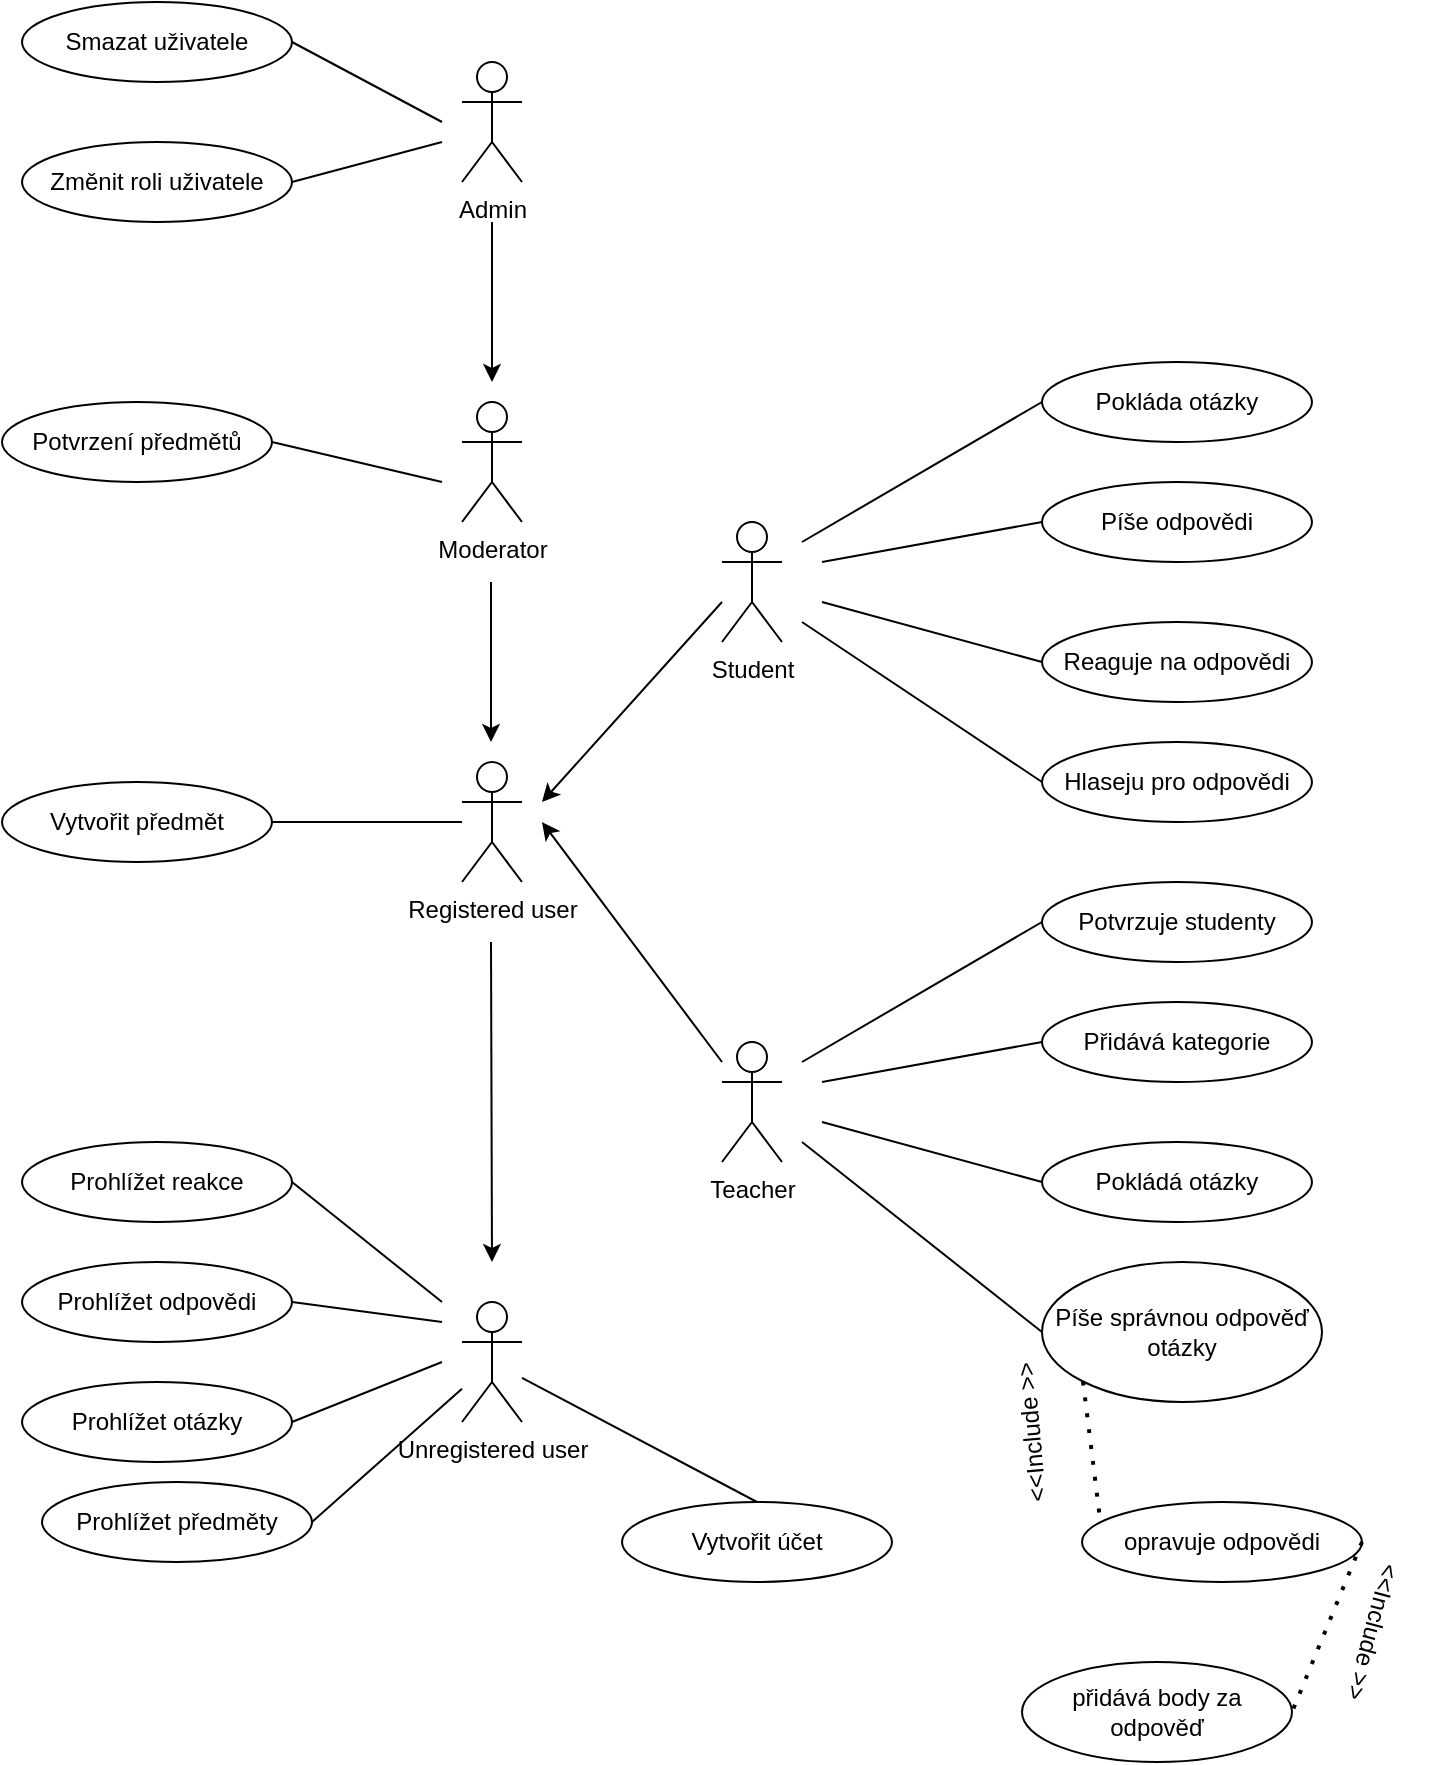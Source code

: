 <mxfile>
    <diagram id="y5Ir1uq-bIaTkiJV2Tjh" name="Page-1">
        <mxGraphModel dx="1025" dy="431" grid="1" gridSize="10" guides="1" tooltips="1" connect="1" arrows="1" fold="1" page="1" pageScale="1" pageWidth="850" pageHeight="1100" math="0" shadow="0">
            <root>
                <mxCell id="0"/>
                <mxCell id="1" parent="0"/>
                <mxCell id="QSaYC3hY5f7kPyK0T7Ko-4" value="&lt;div&gt;Admin&lt;/div&gt;&lt;div&gt;&lt;br&gt;&lt;/div&gt;" style="shape=umlActor;verticalLabelPosition=bottom;verticalAlign=top;html=1;outlineConnect=0;" parent="1" vertex="1">
                    <mxGeometry x="260" y="170" width="30" height="60" as="geometry"/>
                </mxCell>
                <mxCell id="QSaYC3hY5f7kPyK0T7Ko-5" value="Smazat uživatele" style="ellipse;whiteSpace=wrap;html=1;" parent="1" vertex="1">
                    <mxGeometry x="40" y="140" width="135" height="40" as="geometry"/>
                </mxCell>
                <mxCell id="QSaYC3hY5f7kPyK0T7Ko-8" value="Změnit roli uživatele" style="ellipse;whiteSpace=wrap;html=1;" parent="1" vertex="1">
                    <mxGeometry x="40" y="210" width="135" height="40" as="geometry"/>
                </mxCell>
                <mxCell id="QSaYC3hY5f7kPyK0T7Ko-15" value="Moderator" style="shape=umlActor;verticalLabelPosition=bottom;verticalAlign=top;html=1;outlineConnect=0;" parent="1" vertex="1">
                    <mxGeometry x="260" y="340" width="30" height="60" as="geometry"/>
                </mxCell>
                <mxCell id="QSaYC3hY5f7kPyK0T7Ko-17" value="Potvrzení předmětů" style="ellipse;whiteSpace=wrap;html=1;" parent="1" vertex="1">
                    <mxGeometry x="30" y="340" width="135" height="40" as="geometry"/>
                </mxCell>
                <mxCell id="QSaYC3hY5f7kPyK0T7Ko-26" value="Student" style="shape=umlActor;verticalLabelPosition=bottom;verticalAlign=top;html=1;outlineConnect=0;" parent="1" vertex="1">
                    <mxGeometry x="390" y="400" width="30" height="60" as="geometry"/>
                </mxCell>
                <mxCell id="QSaYC3hY5f7kPyK0T7Ko-29" value="Pokláda otázky" style="ellipse;whiteSpace=wrap;html=1;" parent="1" vertex="1">
                    <mxGeometry x="550" y="320" width="135" height="40" as="geometry"/>
                </mxCell>
                <mxCell id="QSaYC3hY5f7kPyK0T7Ko-30" value="Píše odpovědi" style="ellipse;whiteSpace=wrap;html=1;" parent="1" vertex="1">
                    <mxGeometry x="550" y="380" width="135" height="40" as="geometry"/>
                </mxCell>
                <mxCell id="QSaYC3hY5f7kPyK0T7Ko-34" value="Reaguje na odpovědi" style="ellipse;whiteSpace=wrap;html=1;" parent="1" vertex="1">
                    <mxGeometry x="550" y="450" width="135" height="40" as="geometry"/>
                </mxCell>
                <mxCell id="QSaYC3hY5f7kPyK0T7Ko-35" value="Hlaseju pro odpovědi" style="ellipse;whiteSpace=wrap;html=1;" parent="1" vertex="1">
                    <mxGeometry x="550" y="510" width="135" height="40" as="geometry"/>
                </mxCell>
                <mxCell id="QSaYC3hY5f7kPyK0T7Ko-37" value="" style="endArrow=none;html=1;rounded=0;entryX=0;entryY=0.5;entryDx=0;entryDy=0;" parent="1" target="QSaYC3hY5f7kPyK0T7Ko-29" edge="1">
                    <mxGeometry width="50" height="50" relative="1" as="geometry">
                        <mxPoint x="430" y="410" as="sourcePoint"/>
                        <mxPoint x="440" y="370" as="targetPoint"/>
                    </mxGeometry>
                </mxCell>
                <mxCell id="QSaYC3hY5f7kPyK0T7Ko-38" value="" style="endArrow=none;html=1;rounded=0;entryX=0;entryY=0.5;entryDx=0;entryDy=0;" parent="1" target="QSaYC3hY5f7kPyK0T7Ko-30" edge="1">
                    <mxGeometry width="50" height="50" relative="1" as="geometry">
                        <mxPoint x="440" y="420" as="sourcePoint"/>
                        <mxPoint x="440" y="370" as="targetPoint"/>
                    </mxGeometry>
                </mxCell>
                <mxCell id="QSaYC3hY5f7kPyK0T7Ko-39" value="" style="endArrow=none;html=1;rounded=0;entryX=0;entryY=0.5;entryDx=0;entryDy=0;" parent="1" target="QSaYC3hY5f7kPyK0T7Ko-34" edge="1">
                    <mxGeometry width="50" height="50" relative="1" as="geometry">
                        <mxPoint x="440" y="440" as="sourcePoint"/>
                        <mxPoint x="440" y="370" as="targetPoint"/>
                    </mxGeometry>
                </mxCell>
                <mxCell id="QSaYC3hY5f7kPyK0T7Ko-40" value="" style="endArrow=none;html=1;rounded=0;entryX=0;entryY=0.5;entryDx=0;entryDy=0;" parent="1" target="QSaYC3hY5f7kPyK0T7Ko-35" edge="1">
                    <mxGeometry width="50" height="50" relative="1" as="geometry">
                        <mxPoint x="430" y="450" as="sourcePoint"/>
                        <mxPoint x="440" y="370" as="targetPoint"/>
                    </mxGeometry>
                </mxCell>
                <mxCell id="QSaYC3hY5f7kPyK0T7Ko-41" value="Registered user" style="shape=umlActor;verticalLabelPosition=bottom;verticalAlign=top;html=1;outlineConnect=0;" parent="1" vertex="1">
                    <mxGeometry x="260" y="520" width="30" height="60" as="geometry"/>
                </mxCell>
                <mxCell id="QSaYC3hY5f7kPyK0T7Ko-42" value="Vytvořit předmět" style="ellipse;whiteSpace=wrap;html=1;" parent="1" vertex="1">
                    <mxGeometry x="30" y="530" width="135" height="40" as="geometry"/>
                </mxCell>
                <mxCell id="QSaYC3hY5f7kPyK0T7Ko-43" value="" style="endArrow=none;html=1;rounded=0;exitX=1;exitY=0.5;exitDx=0;exitDy=0;" parent="1" source="QSaYC3hY5f7kPyK0T7Ko-42" target="QSaYC3hY5f7kPyK0T7Ko-41" edge="1">
                    <mxGeometry width="50" height="50" relative="1" as="geometry">
                        <mxPoint x="320" y="630" as="sourcePoint"/>
                        <mxPoint x="370" y="580" as="targetPoint"/>
                    </mxGeometry>
                </mxCell>
                <mxCell id="QSaYC3hY5f7kPyK0T7Ko-55" value="Teacher" style="shape=umlActor;verticalLabelPosition=bottom;verticalAlign=top;html=1;outlineConnect=0;" parent="1" vertex="1">
                    <mxGeometry x="390" y="660" width="30" height="60" as="geometry"/>
                </mxCell>
                <mxCell id="QSaYC3hY5f7kPyK0T7Ko-56" value="Potvrzuje studenty" style="ellipse;whiteSpace=wrap;html=1;" parent="1" vertex="1">
                    <mxGeometry x="550" y="580" width="135" height="40" as="geometry"/>
                </mxCell>
                <mxCell id="QSaYC3hY5f7kPyK0T7Ko-57" value="Přidává kategorie" style="ellipse;whiteSpace=wrap;html=1;" parent="1" vertex="1">
                    <mxGeometry x="550" y="640" width="135" height="40" as="geometry"/>
                </mxCell>
                <mxCell id="QSaYC3hY5f7kPyK0T7Ko-58" value="Pokládá otázky" style="ellipse;whiteSpace=wrap;html=1;" parent="1" vertex="1">
                    <mxGeometry x="550" y="710" width="135" height="40" as="geometry"/>
                </mxCell>
                <mxCell id="QSaYC3hY5f7kPyK0T7Ko-59" value="Píše správnou odpověď&lt;br&gt;otázky" style="ellipse;whiteSpace=wrap;html=1;" parent="1" vertex="1">
                    <mxGeometry x="550" y="770" width="140" height="70" as="geometry"/>
                </mxCell>
                <mxCell id="QSaYC3hY5f7kPyK0T7Ko-60" value="" style="endArrow=none;html=1;rounded=0;entryX=0;entryY=0.5;entryDx=0;entryDy=0;" parent="1" target="QSaYC3hY5f7kPyK0T7Ko-56" edge="1">
                    <mxGeometry width="50" height="50" relative="1" as="geometry">
                        <mxPoint x="430" y="670" as="sourcePoint"/>
                        <mxPoint x="440" y="630" as="targetPoint"/>
                    </mxGeometry>
                </mxCell>
                <mxCell id="QSaYC3hY5f7kPyK0T7Ko-61" value="" style="endArrow=none;html=1;rounded=0;entryX=0;entryY=0.5;entryDx=0;entryDy=0;" parent="1" target="QSaYC3hY5f7kPyK0T7Ko-57" edge="1">
                    <mxGeometry width="50" height="50" relative="1" as="geometry">
                        <mxPoint x="440" y="680" as="sourcePoint"/>
                        <mxPoint x="440" y="630" as="targetPoint"/>
                    </mxGeometry>
                </mxCell>
                <mxCell id="QSaYC3hY5f7kPyK0T7Ko-62" value="" style="endArrow=none;html=1;rounded=0;entryX=0;entryY=0.5;entryDx=0;entryDy=0;" parent="1" target="QSaYC3hY5f7kPyK0T7Ko-58" edge="1">
                    <mxGeometry width="50" height="50" relative="1" as="geometry">
                        <mxPoint x="440" y="700" as="sourcePoint"/>
                        <mxPoint x="440" y="630" as="targetPoint"/>
                    </mxGeometry>
                </mxCell>
                <mxCell id="QSaYC3hY5f7kPyK0T7Ko-63" value="" style="endArrow=none;html=1;rounded=0;entryX=0;entryY=0.5;entryDx=0;entryDy=0;" parent="1" target="QSaYC3hY5f7kPyK0T7Ko-59" edge="1">
                    <mxGeometry width="50" height="50" relative="1" as="geometry">
                        <mxPoint x="430" y="710" as="sourcePoint"/>
                        <mxPoint x="440" y="630" as="targetPoint"/>
                    </mxGeometry>
                </mxCell>
                <mxCell id="QSaYC3hY5f7kPyK0T7Ko-67" value="" style="endArrow=none;html=1;rounded=0;exitX=1;exitY=0.5;exitDx=0;exitDy=0;" parent="1" source="QSaYC3hY5f7kPyK0T7Ko-17" edge="1">
                    <mxGeometry width="50" height="50" relative="1" as="geometry">
                        <mxPoint x="190" y="450" as="sourcePoint"/>
                        <mxPoint x="250" y="380" as="targetPoint"/>
                    </mxGeometry>
                </mxCell>
                <mxCell id="QSaYC3hY5f7kPyK0T7Ko-68" value="" style="endArrow=none;html=1;rounded=0;entryX=1;entryY=0.5;entryDx=0;entryDy=0;" parent="1" target="QSaYC3hY5f7kPyK0T7Ko-5" edge="1">
                    <mxGeometry width="50" height="50" relative="1" as="geometry">
                        <mxPoint x="250" y="200" as="sourcePoint"/>
                        <mxPoint x="330" y="450" as="targetPoint"/>
                    </mxGeometry>
                </mxCell>
                <mxCell id="QSaYC3hY5f7kPyK0T7Ko-69" value="" style="endArrow=none;html=1;rounded=0;entryX=1;entryY=0.5;entryDx=0;entryDy=0;" parent="1" target="QSaYC3hY5f7kPyK0T7Ko-8" edge="1">
                    <mxGeometry width="50" height="50" relative="1" as="geometry">
                        <mxPoint x="250" y="210" as="sourcePoint"/>
                        <mxPoint x="220" y="220" as="targetPoint"/>
                    </mxGeometry>
                </mxCell>
                <mxCell id="QSaYC3hY5f7kPyK0T7Ko-70" value="" style="endArrow=classic;html=1;rounded=0;" parent="1" edge="1">
                    <mxGeometry width="50" height="50" relative="1" as="geometry">
                        <mxPoint x="275" y="250" as="sourcePoint"/>
                        <mxPoint x="275" y="330" as="targetPoint"/>
                    </mxGeometry>
                </mxCell>
                <mxCell id="QSaYC3hY5f7kPyK0T7Ko-73" value="" style="endArrow=classic;html=1;rounded=0;" parent="1" edge="1">
                    <mxGeometry width="50" height="50" relative="1" as="geometry">
                        <mxPoint x="274.5" y="430" as="sourcePoint"/>
                        <mxPoint x="274.5" y="510" as="targetPoint"/>
                    </mxGeometry>
                </mxCell>
                <mxCell id="QSaYC3hY5f7kPyK0T7Ko-75" value="" style="endArrow=classic;html=1;rounded=0;" parent="1" edge="1">
                    <mxGeometry width="50" height="50" relative="1" as="geometry">
                        <mxPoint x="390" y="670" as="sourcePoint"/>
                        <mxPoint x="300" y="550" as="targetPoint"/>
                    </mxGeometry>
                </mxCell>
                <mxCell id="QSaYC3hY5f7kPyK0T7Ko-76" value="" style="endArrow=classic;html=1;rounded=0;" parent="1" edge="1">
                    <mxGeometry width="50" height="50" relative="1" as="geometry">
                        <mxPoint x="390" y="440" as="sourcePoint"/>
                        <mxPoint x="300" y="540" as="targetPoint"/>
                    </mxGeometry>
                </mxCell>
                <mxCell id="QSaYC3hY5f7kPyK0T7Ko-77" value="Unregistered user" style="shape=umlActor;verticalLabelPosition=bottom;verticalAlign=top;html=1;outlineConnect=0;" parent="1" vertex="1">
                    <mxGeometry x="260" y="790" width="30" height="60" as="geometry"/>
                </mxCell>
                <mxCell id="QSaYC3hY5f7kPyK0T7Ko-78" value="" style="endArrow=classic;html=1;rounded=0;" parent="1" edge="1">
                    <mxGeometry width="50" height="50" relative="1" as="geometry">
                        <mxPoint x="274.5" y="610" as="sourcePoint"/>
                        <mxPoint x="275" y="770" as="targetPoint"/>
                    </mxGeometry>
                </mxCell>
                <mxCell id="QSaYC3hY5f7kPyK0T7Ko-79" value="Prohlížet reakce" style="ellipse;whiteSpace=wrap;html=1;" parent="1" vertex="1">
                    <mxGeometry x="40" y="710" width="135" height="40" as="geometry"/>
                </mxCell>
                <mxCell id="QSaYC3hY5f7kPyK0T7Ko-80" value="Prohlížet odpovědi" style="ellipse;whiteSpace=wrap;html=1;" parent="1" vertex="1">
                    <mxGeometry x="40" y="770" width="135" height="40" as="geometry"/>
                </mxCell>
                <mxCell id="QSaYC3hY5f7kPyK0T7Ko-81" value="Prohlížet otázky" style="ellipse;whiteSpace=wrap;html=1;" parent="1" vertex="1">
                    <mxGeometry x="40" y="830" width="135" height="40" as="geometry"/>
                </mxCell>
                <mxCell id="QSaYC3hY5f7kPyK0T7Ko-82" value="Vytvořit účet" style="ellipse;whiteSpace=wrap;html=1;" parent="1" vertex="1">
                    <mxGeometry x="340" y="890" width="135" height="40" as="geometry"/>
                </mxCell>
                <mxCell id="QSaYC3hY5f7kPyK0T7Ko-83" value="" style="endArrow=none;html=1;rounded=0;entryX=1;entryY=0.5;entryDx=0;entryDy=0;" parent="1" target="QSaYC3hY5f7kPyK0T7Ko-79" edge="1">
                    <mxGeometry width="50" height="50" relative="1" as="geometry">
                        <mxPoint x="250" y="790" as="sourcePoint"/>
                        <mxPoint x="340" y="710" as="targetPoint"/>
                    </mxGeometry>
                </mxCell>
                <mxCell id="QSaYC3hY5f7kPyK0T7Ko-84" value="" style="endArrow=none;html=1;rounded=0;exitX=1;exitY=0.5;exitDx=0;exitDy=0;" parent="1" source="QSaYC3hY5f7kPyK0T7Ko-80" edge="1">
                    <mxGeometry width="50" height="50" relative="1" as="geometry">
                        <mxPoint x="290" y="760" as="sourcePoint"/>
                        <mxPoint x="250" y="800" as="targetPoint"/>
                    </mxGeometry>
                </mxCell>
                <mxCell id="QSaYC3hY5f7kPyK0T7Ko-86" value="" style="endArrow=none;html=1;rounded=0;exitX=1;exitY=0.5;exitDx=0;exitDy=0;" parent="1" source="QSaYC3hY5f7kPyK0T7Ko-81" edge="1">
                    <mxGeometry width="50" height="50" relative="1" as="geometry">
                        <mxPoint x="290" y="760" as="sourcePoint"/>
                        <mxPoint x="250" y="820" as="targetPoint"/>
                    </mxGeometry>
                </mxCell>
                <mxCell id="QSaYC3hY5f7kPyK0T7Ko-88" value="" style="endArrow=none;html=1;rounded=0;exitX=0.5;exitY=0;exitDx=0;exitDy=0;" parent="1" source="QSaYC3hY5f7kPyK0T7Ko-82" edge="1" target="QSaYC3hY5f7kPyK0T7Ko-77">
                    <mxGeometry width="50" height="50" relative="1" as="geometry">
                        <mxPoint x="290" y="760" as="sourcePoint"/>
                        <mxPoint x="250" y="830" as="targetPoint"/>
                    </mxGeometry>
                </mxCell>
                <mxCell id="QSaYC3hY5f7kPyK0T7Ko-99" value="&amp;lt;&amp;lt;Include &amp;gt;&amp;gt;" style="text;html=1;strokeColor=none;fillColor=none;align=center;verticalAlign=middle;whiteSpace=wrap;rounded=0;rotation=-95;" parent="1" vertex="1">
                    <mxGeometry x="490" y="840" width="110" height="30" as="geometry"/>
                </mxCell>
                <mxCell id="QSaYC3hY5f7kPyK0T7Ko-100" value="" style="endArrow=none;dashed=1;html=1;dashPattern=1 3;strokeWidth=2;rounded=0;elbow=vertical;exitX=0;exitY=1;exitDx=0;exitDy=0;entryX=0.086;entryY=0.825;entryDx=0;entryDy=0;entryPerimeter=0;" parent="1" source="QSaYC3hY5f7kPyK0T7Ko-59" target="QSaYC3hY5f7kPyK0T7Ko-103" edge="1">
                    <mxGeometry width="50" height="50" relative="1" as="geometry">
                        <mxPoint x="683" y="790" as="sourcePoint"/>
                        <mxPoint x="800" y="760" as="targetPoint"/>
                    </mxGeometry>
                </mxCell>
                <mxCell id="QSaYC3hY5f7kPyK0T7Ko-103" value="opravuje odpovědi" style="ellipse;whiteSpace=wrap;html=1;" parent="1" vertex="1">
                    <mxGeometry x="570" y="890" width="140" height="40" as="geometry"/>
                </mxCell>
                <mxCell id="QSaYC3hY5f7kPyK0T7Ko-109" value="" style="endArrow=none;dashed=1;html=1;dashPattern=1 3;strokeWidth=2;rounded=0;elbow=vertical;exitX=1;exitY=0.5;exitDx=0;exitDy=0;entryX=1;entryY=0.5;entryDx=0;entryDy=0;" parent="1" source="QSaYC3hY5f7kPyK0T7Ko-103" target="QSaYC3hY5f7kPyK0T7Ko-112" edge="1">
                    <mxGeometry width="50" height="50" relative="1" as="geometry">
                        <mxPoint x="820" y="700" as="sourcePoint"/>
                        <mxPoint x="970" y="690" as="targetPoint"/>
                    </mxGeometry>
                </mxCell>
                <mxCell id="QSaYC3hY5f7kPyK0T7Ko-112" value="přidává body za&lt;br&gt;odpověď" style="ellipse;whiteSpace=wrap;html=1;" parent="1" vertex="1">
                    <mxGeometry x="540" y="970" width="135" height="50" as="geometry"/>
                </mxCell>
                <mxCell id="QSaYC3hY5f7kPyK0T7Ko-114" value="&amp;lt;&amp;lt;Include &amp;gt;&amp;gt;" style="text;html=1;strokeColor=none;fillColor=none;align=center;verticalAlign=middle;whiteSpace=wrap;rounded=0;rotation=105;" parent="1" vertex="1">
                    <mxGeometry x="660" y="940" width="110" height="30" as="geometry"/>
                </mxCell>
                <mxCell id="2" value="Prohlížet předměty" style="ellipse;whiteSpace=wrap;html=1;" vertex="1" parent="1">
                    <mxGeometry x="50" y="880" width="135" height="40" as="geometry"/>
                </mxCell>
                <mxCell id="3" value="" style="endArrow=none;html=1;rounded=0;exitX=1;exitY=0.5;exitDx=0;exitDy=0;" edge="1" parent="1" source="2" target="QSaYC3hY5f7kPyK0T7Ko-77">
                    <mxGeometry width="50" height="50" relative="1" as="geometry">
                        <mxPoint x="200" y="885" as="sourcePoint"/>
                        <mxPoint x="275" y="855" as="targetPoint"/>
                    </mxGeometry>
                </mxCell>
            </root>
        </mxGraphModel>
    </diagram>
</mxfile>